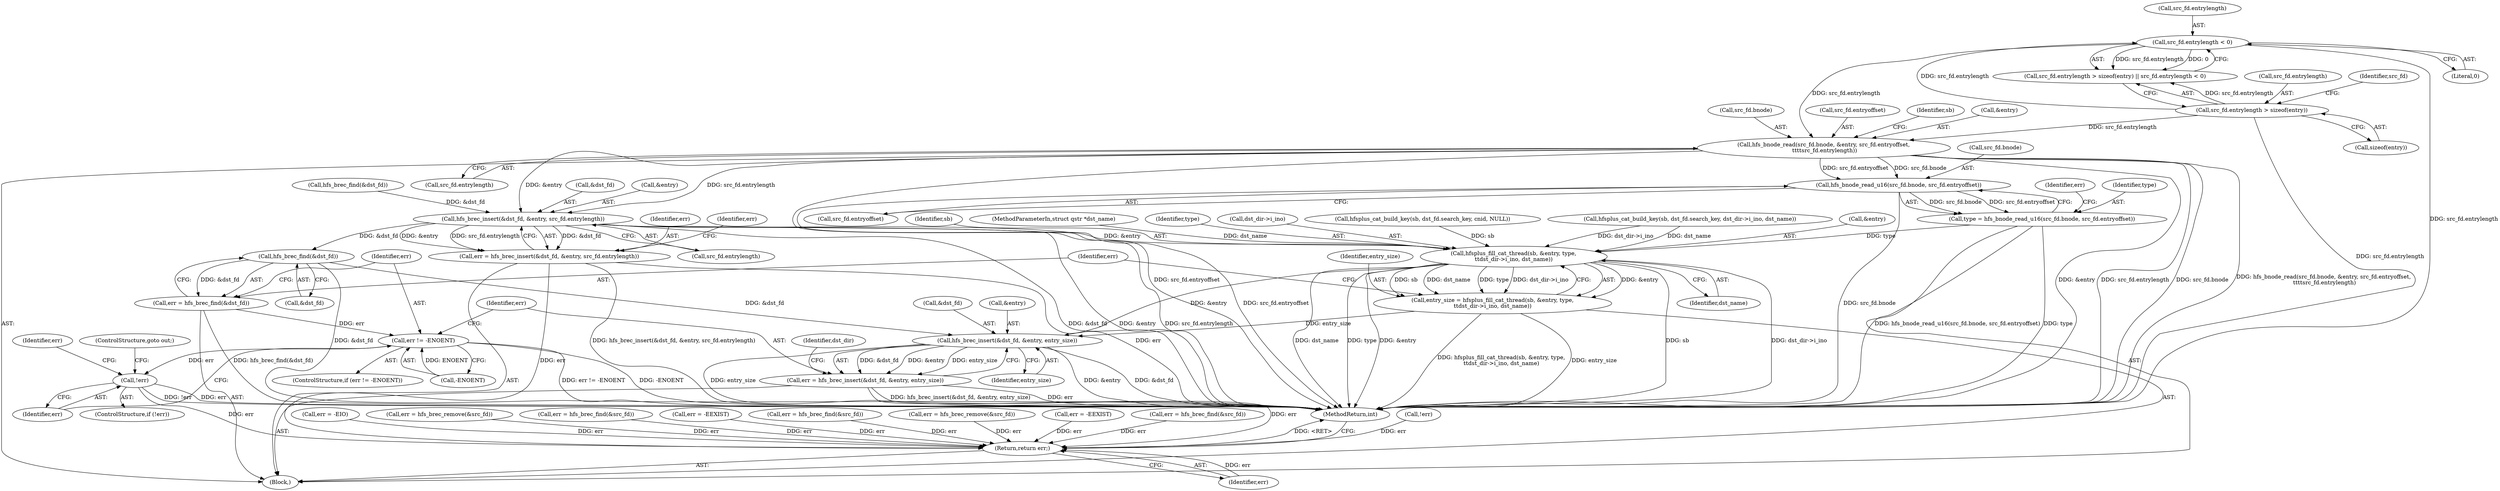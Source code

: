 digraph "0_linux_6f24f892871acc47b40dd594c63606a17c714f77@API" {
"1000192" [label="(Call,hfs_bnode_read(src_fd.bnode, &entry, src_fd.entryoffset,\n \t\t\t\tsrc_fd.entrylength))"];
"1000181" [label="(Call,src_fd.entrylength < 0)"];
"1000175" [label="(Call,src_fd.entrylength > sizeof(entry))"];
"1000234" [label="(Call,hfs_brec_insert(&dst_fd, &entry, src_fd.entrylength))"];
"1000232" [label="(Call,err = hfs_brec_insert(&dst_fd, &entry, src_fd.entrylength))"];
"1000387" [label="(Return,return err;)"];
"1000337" [label="(Call,hfsplus_fill_cat_thread(sb, &entry, type,\n\t\tdst_dir->i_ino, dst_name))"];
"1000335" [label="(Call,entry_size = hfsplus_fill_cat_thread(sb, &entry, type,\n\t\tdst_dir->i_ino, dst_name))"];
"1000367" [label="(Call,hfs_brec_insert(&dst_fd, &entry, entry_size))"];
"1000365" [label="(Call,err = hfs_brec_insert(&dst_fd, &entry, entry_size))"];
"1000348" [label="(Call,hfs_brec_find(&dst_fd))"];
"1000346" [label="(Call,err = hfs_brec_find(&dst_fd))"];
"1000352" [label="(Call,err != -ENOENT)"];
"1000358" [label="(Call,!err)"];
"1000313" [label="(Call,hfs_bnode_read_u16(src_fd.bnode, src_fd.entryoffset))"];
"1000311" [label="(Call,type = hfs_bnode_read_u16(src_fd.bnode, src_fd.entryoffset))"];
"1000185" [label="(Literal,0)"];
"1000354" [label="(Call,-ENOENT)"];
"1000374" [label="(Identifier,dst_dir)"];
"1000198" [label="(Call,src_fd.entryoffset)"];
"1000370" [label="(Call,&entry)"];
"1000352" [label="(Call,err != -ENOENT)"];
"1000357" [label="(ControlStructure,if (!err))"];
"1000111" [label="(Block,)"];
"1000243" [label="(Identifier,err)"];
"1000225" [label="(Call,!err)"];
"1000187" [label="(Call,err = -EIO)"];
"1000215" [label="(Call,hfs_brec_find(&dst_fd))"];
"1000311" [label="(Call,type = hfs_bnode_read_u16(src_fd.bnode, src_fd.entryoffset))"];
"1000175" [label="(Call,src_fd.entrylength > sizeof(entry))"];
"1000201" [label="(Call,src_fd.entrylength)"];
"1000320" [label="(Call,err = hfs_brec_remove(&src_fd))"];
"1000365" [label="(Call,err = hfs_brec_insert(&dst_fd, &entry, entry_size))"];
"1000303" [label="(Call,err = hfs_brec_find(&src_fd))"];
"1000317" [label="(Call,src_fd.entryoffset)"];
"1000176" [label="(Call,src_fd.entrylength)"];
"1000360" [label="(Call,err = -EEXIST)"];
"1000232" [label="(Call,err = hfs_brec_insert(&dst_fd, &entry, src_fd.entrylength))"];
"1000328" [label="(Call,hfsplus_cat_build_key(sb, dst_fd.search_key, cnid, NULL))"];
"1000204" [label="(Call,hfsplus_cat_build_key(sb, dst_fd.search_key, dst_dir->i_ino, dst_name))"];
"1000179" [label="(Call,sizeof(entry))"];
"1000192" [label="(Call,hfs_bnode_read(src_fd.bnode, &entry, src_fd.entryoffset,\n \t\t\t\tsrc_fd.entrylength))"];
"1000339" [label="(Call,&entry)"];
"1000165" [label="(Call,err = hfs_brec_find(&src_fd))"];
"1000275" [label="(Call,err = hfs_brec_remove(&src_fd))"];
"1000358" [label="(Call,!err)"];
"1000367" [label="(Call,hfs_brec_insert(&dst_fd, &entry, entry_size))"];
"1000181" [label="(Call,src_fd.entrylength < 0)"];
"1000314" [label="(Call,src_fd.bnode)"];
"1000338" [label="(Identifier,sb)"];
"1000348" [label="(Call,hfs_brec_find(&dst_fd))"];
"1000205" [label="(Identifier,sb)"];
"1000196" [label="(Call,&entry)"];
"1000345" [label="(Identifier,dst_name)"];
"1000364" [label="(ControlStructure,goto out;)"];
"1000174" [label="(Call,src_fd.entrylength > sizeof(entry) || src_fd.entrylength < 0)"];
"1000239" [label="(Call,src_fd.entrylength)"];
"1000312" [label="(Identifier,type)"];
"1000368" [label="(Call,&dst_fd)"];
"1000388" [label="(Identifier,err)"];
"1000110" [label="(MethodParameterIn,struct qstr *dst_name)"];
"1000389" [label="(MethodReturn,int)"];
"1000366" [label="(Identifier,err)"];
"1000372" [label="(Identifier,entry_size)"];
"1000182" [label="(Call,src_fd.entrylength)"];
"1000341" [label="(Identifier,type)"];
"1000346" [label="(Call,err = hfs_brec_find(&dst_fd))"];
"1000349" [label="(Call,&dst_fd)"];
"1000359" [label="(Identifier,err)"];
"1000233" [label="(Identifier,err)"];
"1000313" [label="(Call,hfs_bnode_read_u16(src_fd.bnode, src_fd.entryoffset))"];
"1000337" [label="(Call,hfsplus_fill_cat_thread(sb, &entry, type,\n\t\tdst_dir->i_ino, dst_name))"];
"1000227" [label="(Call,err = -EEXIST)"];
"1000335" [label="(Call,entry_size = hfsplus_fill_cat_thread(sb, &entry, type,\n\t\tdst_dir->i_ino, dst_name))"];
"1000347" [label="(Identifier,err)"];
"1000183" [label="(Identifier,src_fd)"];
"1000193" [label="(Call,src_fd.bnode)"];
"1000321" [label="(Identifier,err)"];
"1000336" [label="(Identifier,entry_size)"];
"1000235" [label="(Call,&dst_fd)"];
"1000353" [label="(Identifier,err)"];
"1000237" [label="(Call,&entry)"];
"1000267" [label="(Call,err = hfs_brec_find(&src_fd))"];
"1000351" [label="(ControlStructure,if (err != -ENOENT))"];
"1000361" [label="(Identifier,err)"];
"1000342" [label="(Call,dst_dir->i_ino)"];
"1000234" [label="(Call,hfs_brec_insert(&dst_fd, &entry, src_fd.entrylength))"];
"1000387" [label="(Return,return err;)"];
"1000192" -> "1000111"  [label="AST: "];
"1000192" -> "1000201"  [label="CFG: "];
"1000193" -> "1000192"  [label="AST: "];
"1000196" -> "1000192"  [label="AST: "];
"1000198" -> "1000192"  [label="AST: "];
"1000201" -> "1000192"  [label="AST: "];
"1000205" -> "1000192"  [label="CFG: "];
"1000192" -> "1000389"  [label="DDG: src_fd.entrylength"];
"1000192" -> "1000389"  [label="DDG: src_fd.bnode"];
"1000192" -> "1000389"  [label="DDG: &entry"];
"1000192" -> "1000389"  [label="DDG: hfs_bnode_read(src_fd.bnode, &entry, src_fd.entryoffset,\n \t\t\t\tsrc_fd.entrylength)"];
"1000192" -> "1000389"  [label="DDG: src_fd.entryoffset"];
"1000181" -> "1000192"  [label="DDG: src_fd.entrylength"];
"1000175" -> "1000192"  [label="DDG: src_fd.entrylength"];
"1000192" -> "1000234"  [label="DDG: &entry"];
"1000192" -> "1000234"  [label="DDG: src_fd.entrylength"];
"1000192" -> "1000313"  [label="DDG: src_fd.bnode"];
"1000192" -> "1000313"  [label="DDG: src_fd.entryoffset"];
"1000181" -> "1000174"  [label="AST: "];
"1000181" -> "1000185"  [label="CFG: "];
"1000182" -> "1000181"  [label="AST: "];
"1000185" -> "1000181"  [label="AST: "];
"1000174" -> "1000181"  [label="CFG: "];
"1000181" -> "1000389"  [label="DDG: src_fd.entrylength"];
"1000181" -> "1000174"  [label="DDG: src_fd.entrylength"];
"1000181" -> "1000174"  [label="DDG: 0"];
"1000175" -> "1000181"  [label="DDG: src_fd.entrylength"];
"1000175" -> "1000174"  [label="AST: "];
"1000175" -> "1000179"  [label="CFG: "];
"1000176" -> "1000175"  [label="AST: "];
"1000179" -> "1000175"  [label="AST: "];
"1000183" -> "1000175"  [label="CFG: "];
"1000174" -> "1000175"  [label="CFG: "];
"1000175" -> "1000389"  [label="DDG: src_fd.entrylength"];
"1000175" -> "1000174"  [label="DDG: src_fd.entrylength"];
"1000234" -> "1000232"  [label="AST: "];
"1000234" -> "1000239"  [label="CFG: "];
"1000235" -> "1000234"  [label="AST: "];
"1000237" -> "1000234"  [label="AST: "];
"1000239" -> "1000234"  [label="AST: "];
"1000232" -> "1000234"  [label="CFG: "];
"1000234" -> "1000389"  [label="DDG: &entry"];
"1000234" -> "1000389"  [label="DDG: src_fd.entrylength"];
"1000234" -> "1000389"  [label="DDG: &dst_fd"];
"1000234" -> "1000232"  [label="DDG: &dst_fd"];
"1000234" -> "1000232"  [label="DDG: &entry"];
"1000234" -> "1000232"  [label="DDG: src_fd.entrylength"];
"1000215" -> "1000234"  [label="DDG: &dst_fd"];
"1000234" -> "1000337"  [label="DDG: &entry"];
"1000234" -> "1000348"  [label="DDG: &dst_fd"];
"1000232" -> "1000111"  [label="AST: "];
"1000233" -> "1000232"  [label="AST: "];
"1000243" -> "1000232"  [label="CFG: "];
"1000232" -> "1000389"  [label="DDG: err"];
"1000232" -> "1000389"  [label="DDG: hfs_brec_insert(&dst_fd, &entry, src_fd.entrylength)"];
"1000232" -> "1000387"  [label="DDG: err"];
"1000387" -> "1000111"  [label="AST: "];
"1000387" -> "1000388"  [label="CFG: "];
"1000388" -> "1000387"  [label="AST: "];
"1000389" -> "1000387"  [label="CFG: "];
"1000387" -> "1000389"  [label="DDG: <RET>"];
"1000388" -> "1000387"  [label="DDG: err"];
"1000187" -> "1000387"  [label="DDG: err"];
"1000360" -> "1000387"  [label="DDG: err"];
"1000303" -> "1000387"  [label="DDG: err"];
"1000225" -> "1000387"  [label="DDG: err"];
"1000227" -> "1000387"  [label="DDG: err"];
"1000165" -> "1000387"  [label="DDG: err"];
"1000267" -> "1000387"  [label="DDG: err"];
"1000320" -> "1000387"  [label="DDG: err"];
"1000358" -> "1000387"  [label="DDG: err"];
"1000365" -> "1000387"  [label="DDG: err"];
"1000275" -> "1000387"  [label="DDG: err"];
"1000337" -> "1000335"  [label="AST: "];
"1000337" -> "1000345"  [label="CFG: "];
"1000338" -> "1000337"  [label="AST: "];
"1000339" -> "1000337"  [label="AST: "];
"1000341" -> "1000337"  [label="AST: "];
"1000342" -> "1000337"  [label="AST: "];
"1000345" -> "1000337"  [label="AST: "];
"1000335" -> "1000337"  [label="CFG: "];
"1000337" -> "1000389"  [label="DDG: &entry"];
"1000337" -> "1000389"  [label="DDG: sb"];
"1000337" -> "1000389"  [label="DDG: dst_dir->i_ino"];
"1000337" -> "1000389"  [label="DDG: dst_name"];
"1000337" -> "1000389"  [label="DDG: type"];
"1000337" -> "1000335"  [label="DDG: &entry"];
"1000337" -> "1000335"  [label="DDG: sb"];
"1000337" -> "1000335"  [label="DDG: dst_name"];
"1000337" -> "1000335"  [label="DDG: type"];
"1000337" -> "1000335"  [label="DDG: dst_dir->i_ino"];
"1000328" -> "1000337"  [label="DDG: sb"];
"1000311" -> "1000337"  [label="DDG: type"];
"1000204" -> "1000337"  [label="DDG: dst_dir->i_ino"];
"1000204" -> "1000337"  [label="DDG: dst_name"];
"1000110" -> "1000337"  [label="DDG: dst_name"];
"1000337" -> "1000367"  [label="DDG: &entry"];
"1000335" -> "1000111"  [label="AST: "];
"1000336" -> "1000335"  [label="AST: "];
"1000347" -> "1000335"  [label="CFG: "];
"1000335" -> "1000389"  [label="DDG: entry_size"];
"1000335" -> "1000389"  [label="DDG: hfsplus_fill_cat_thread(sb, &entry, type,\n\t\tdst_dir->i_ino, dst_name)"];
"1000335" -> "1000367"  [label="DDG: entry_size"];
"1000367" -> "1000365"  [label="AST: "];
"1000367" -> "1000372"  [label="CFG: "];
"1000368" -> "1000367"  [label="AST: "];
"1000370" -> "1000367"  [label="AST: "];
"1000372" -> "1000367"  [label="AST: "];
"1000365" -> "1000367"  [label="CFG: "];
"1000367" -> "1000389"  [label="DDG: &entry"];
"1000367" -> "1000389"  [label="DDG: &dst_fd"];
"1000367" -> "1000389"  [label="DDG: entry_size"];
"1000367" -> "1000365"  [label="DDG: &dst_fd"];
"1000367" -> "1000365"  [label="DDG: &entry"];
"1000367" -> "1000365"  [label="DDG: entry_size"];
"1000348" -> "1000367"  [label="DDG: &dst_fd"];
"1000365" -> "1000111"  [label="AST: "];
"1000366" -> "1000365"  [label="AST: "];
"1000374" -> "1000365"  [label="CFG: "];
"1000365" -> "1000389"  [label="DDG: hfs_brec_insert(&dst_fd, &entry, entry_size)"];
"1000365" -> "1000389"  [label="DDG: err"];
"1000348" -> "1000346"  [label="AST: "];
"1000348" -> "1000349"  [label="CFG: "];
"1000349" -> "1000348"  [label="AST: "];
"1000346" -> "1000348"  [label="CFG: "];
"1000348" -> "1000389"  [label="DDG: &dst_fd"];
"1000348" -> "1000346"  [label="DDG: &dst_fd"];
"1000346" -> "1000111"  [label="AST: "];
"1000347" -> "1000346"  [label="AST: "];
"1000353" -> "1000346"  [label="CFG: "];
"1000346" -> "1000389"  [label="DDG: hfs_brec_find(&dst_fd)"];
"1000346" -> "1000352"  [label="DDG: err"];
"1000352" -> "1000351"  [label="AST: "];
"1000352" -> "1000354"  [label="CFG: "];
"1000353" -> "1000352"  [label="AST: "];
"1000354" -> "1000352"  [label="AST: "];
"1000359" -> "1000352"  [label="CFG: "];
"1000366" -> "1000352"  [label="CFG: "];
"1000352" -> "1000389"  [label="DDG: err != -ENOENT"];
"1000352" -> "1000389"  [label="DDG: -ENOENT"];
"1000354" -> "1000352"  [label="DDG: ENOENT"];
"1000352" -> "1000358"  [label="DDG: err"];
"1000358" -> "1000357"  [label="AST: "];
"1000358" -> "1000359"  [label="CFG: "];
"1000359" -> "1000358"  [label="AST: "];
"1000361" -> "1000358"  [label="CFG: "];
"1000364" -> "1000358"  [label="CFG: "];
"1000358" -> "1000389"  [label="DDG: !err"];
"1000358" -> "1000389"  [label="DDG: err"];
"1000313" -> "1000311"  [label="AST: "];
"1000313" -> "1000317"  [label="CFG: "];
"1000314" -> "1000313"  [label="AST: "];
"1000317" -> "1000313"  [label="AST: "];
"1000311" -> "1000313"  [label="CFG: "];
"1000313" -> "1000389"  [label="DDG: src_fd.bnode"];
"1000313" -> "1000389"  [label="DDG: src_fd.entryoffset"];
"1000313" -> "1000311"  [label="DDG: src_fd.bnode"];
"1000313" -> "1000311"  [label="DDG: src_fd.entryoffset"];
"1000311" -> "1000111"  [label="AST: "];
"1000312" -> "1000311"  [label="AST: "];
"1000321" -> "1000311"  [label="CFG: "];
"1000311" -> "1000389"  [label="DDG: type"];
"1000311" -> "1000389"  [label="DDG: hfs_bnode_read_u16(src_fd.bnode, src_fd.entryoffset)"];
}
